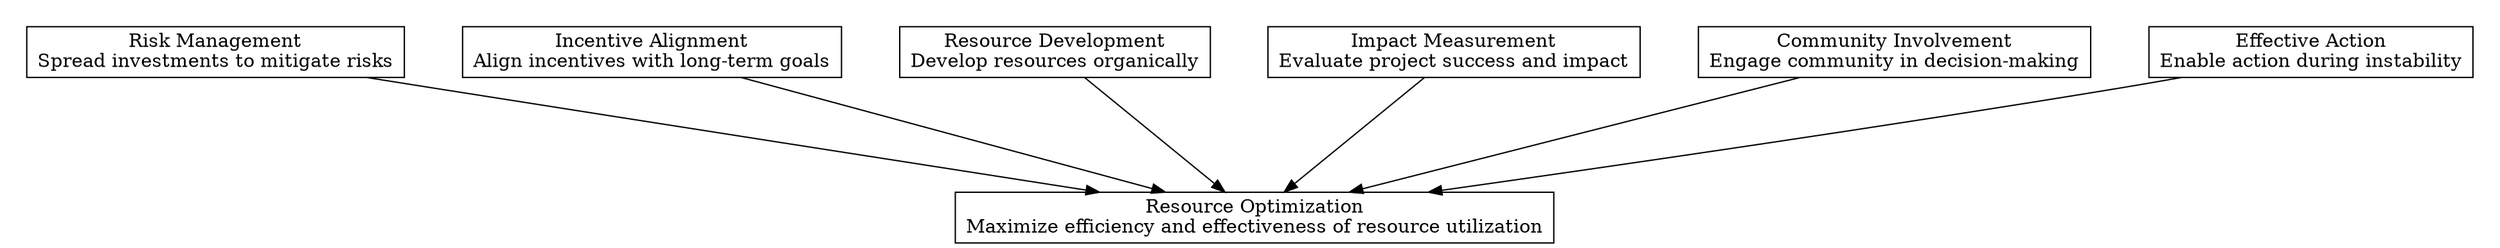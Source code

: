 digraph "" {
	graph [nodesep=0.6,
		rankdir=TB,
		ranksep=1.2
	];
	node [label="\N",
		shape=box
	];
	subgraph cluster_predecessors {
		graph [rank=max,
			style=invis
		];
		"Effective Action"	[label="Effective Action\nEnable action during instability"];
		"Community Involvement"	[label="Community Involvement\nEngage community in decision-making"];
		"Impact Measurement"	[label="Impact Measurement\nEvaluate project success and impact"];
		"Resource Development"	[label="Resource Development\nDevelop resources organically"];
		"Incentive Alignment"	[label="Incentive Alignment\nAlign incentives with long-term goals"];
		"Risk Management"	[label="Risk Management\nSpread investments to mitigate risks"];
	}
	"Resource Optimization"	[label="Resource Optimization\nMaximize efficiency and effectiveness of resource utilization"];
	"Effective Action" -> "Resource Optimization";
	"Community Involvement" -> "Resource Optimization";
	"Impact Measurement" -> "Resource Optimization";
	"Resource Development" -> "Resource Optimization";
	"Incentive Alignment" -> "Resource Optimization";
	"Risk Management" -> "Resource Optimization";
}
